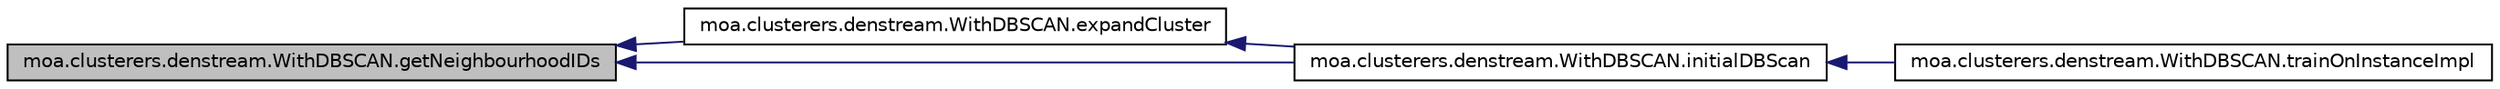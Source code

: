 digraph G
{
  edge [fontname="Helvetica",fontsize="10",labelfontname="Helvetica",labelfontsize="10"];
  node [fontname="Helvetica",fontsize="10",shape=record];
  rankdir=LR;
  Node1 [label="moa.clusterers.denstream.WithDBSCAN.getNeighbourhoodIDs",height=0.2,width=0.4,color="black", fillcolor="grey75", style="filled" fontcolor="black"];
  Node1 -> Node2 [dir=back,color="midnightblue",fontsize="10",style="solid",fontname="Helvetica"];
  Node2 [label="moa.clusterers.denstream.WithDBSCAN.expandCluster",height=0.2,width=0.4,color="black", fillcolor="white", style="filled",URL="$classmoa_1_1clusterers_1_1denstream_1_1WithDBSCAN.html#aa89dd6112b7b77ddd8e862b31b6bef01"];
  Node2 -> Node3 [dir=back,color="midnightblue",fontsize="10",style="solid",fontname="Helvetica"];
  Node3 [label="moa.clusterers.denstream.WithDBSCAN.initialDBScan",height=0.2,width=0.4,color="black", fillcolor="white", style="filled",URL="$classmoa_1_1clusterers_1_1denstream_1_1WithDBSCAN.html#aebcecc816cff7d2cbccee6c8e5edf428"];
  Node3 -> Node4 [dir=back,color="midnightblue",fontsize="10",style="solid",fontname="Helvetica"];
  Node4 [label="moa.clusterers.denstream.WithDBSCAN.trainOnInstanceImpl",height=0.2,width=0.4,color="black", fillcolor="white", style="filled",URL="$classmoa_1_1clusterers_1_1denstream_1_1WithDBSCAN.html#a7fffb637cae34111bae7491eebfc9943"];
  Node1 -> Node3 [dir=back,color="midnightblue",fontsize="10",style="solid",fontname="Helvetica"];
}
